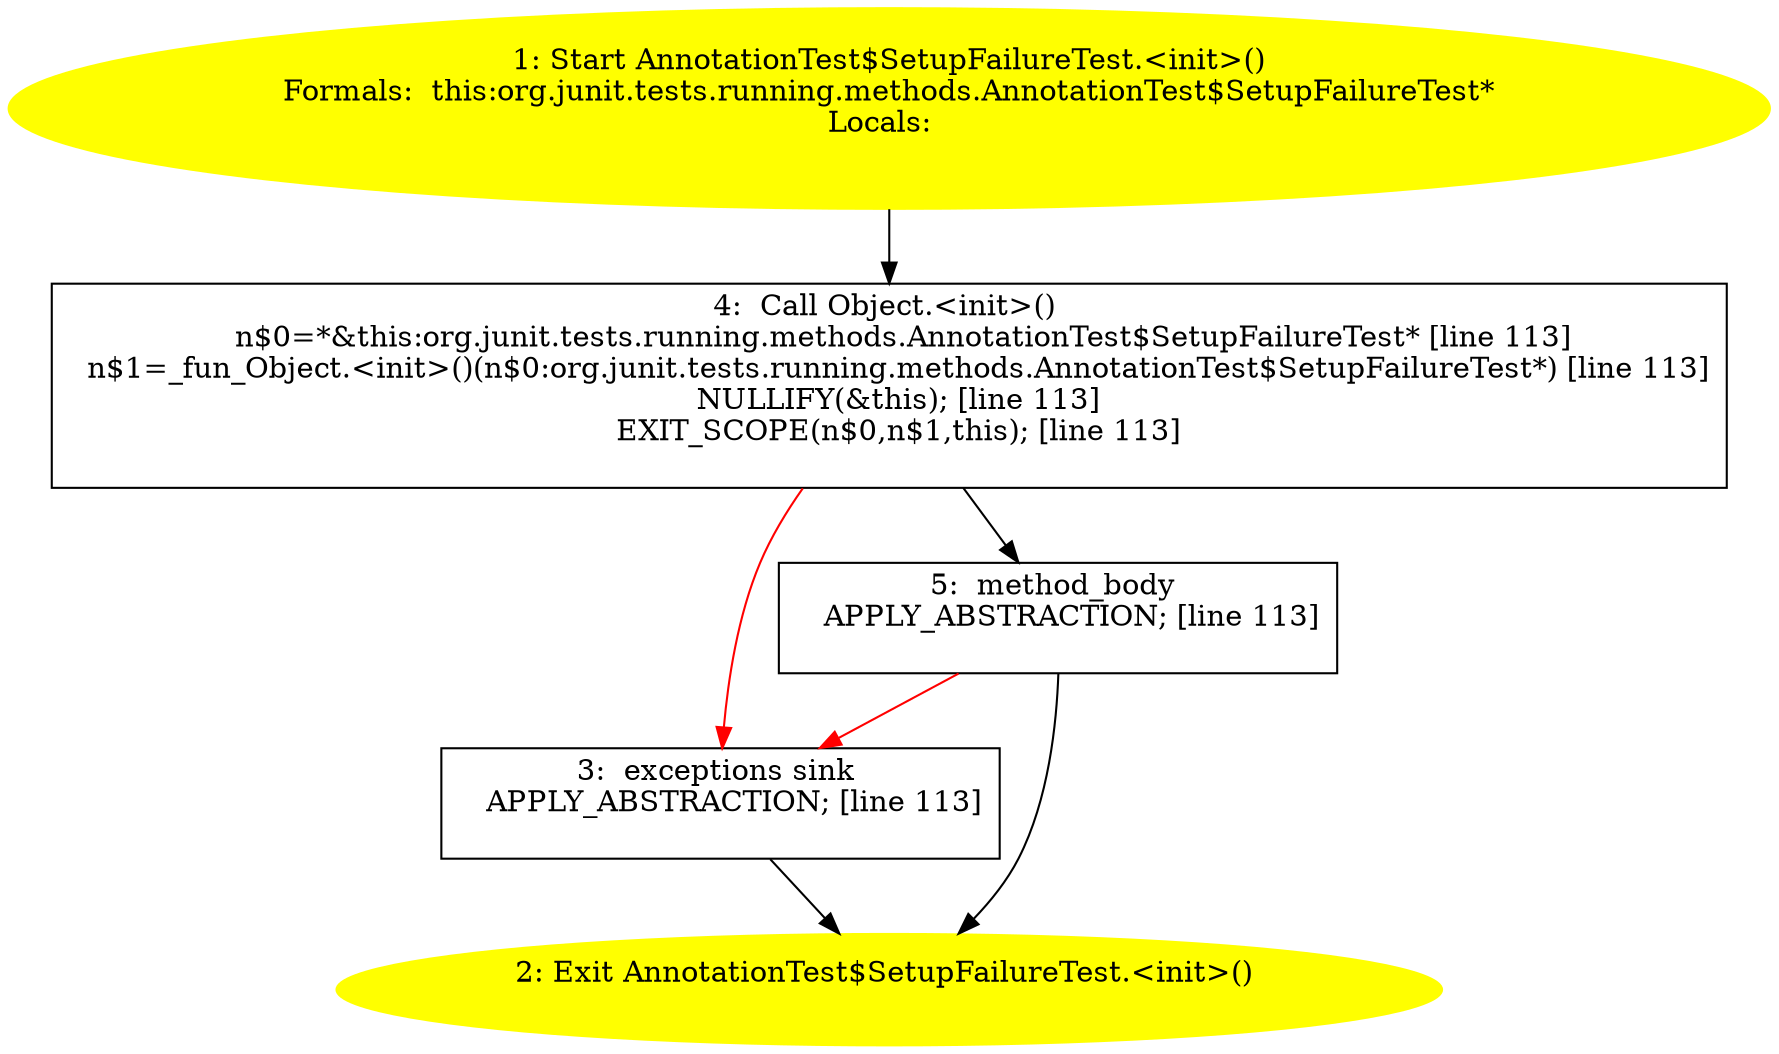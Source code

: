 /* @generated */
digraph cfg {
"org.junit.tests.running.methods.AnnotationTest$SetupFailureTest.<init>().73d0f0874481eec33ea6ca591df913cb_1" [label="1: Start AnnotationTest$SetupFailureTest.<init>()\nFormals:  this:org.junit.tests.running.methods.AnnotationTest$SetupFailureTest*\nLocals:  \n  " color=yellow style=filled]
	

	 "org.junit.tests.running.methods.AnnotationTest$SetupFailureTest.<init>().73d0f0874481eec33ea6ca591df913cb_1" -> "org.junit.tests.running.methods.AnnotationTest$SetupFailureTest.<init>().73d0f0874481eec33ea6ca591df913cb_4" ;
"org.junit.tests.running.methods.AnnotationTest$SetupFailureTest.<init>().73d0f0874481eec33ea6ca591df913cb_2" [label="2: Exit AnnotationTest$SetupFailureTest.<init>() \n  " color=yellow style=filled]
	

"org.junit.tests.running.methods.AnnotationTest$SetupFailureTest.<init>().73d0f0874481eec33ea6ca591df913cb_3" [label="3:  exceptions sink \n   APPLY_ABSTRACTION; [line 113]\n " shape="box"]
	

	 "org.junit.tests.running.methods.AnnotationTest$SetupFailureTest.<init>().73d0f0874481eec33ea6ca591df913cb_3" -> "org.junit.tests.running.methods.AnnotationTest$SetupFailureTest.<init>().73d0f0874481eec33ea6ca591df913cb_2" ;
"org.junit.tests.running.methods.AnnotationTest$SetupFailureTest.<init>().73d0f0874481eec33ea6ca591df913cb_4" [label="4:  Call Object.<init>() \n   n$0=*&this:org.junit.tests.running.methods.AnnotationTest$SetupFailureTest* [line 113]\n  n$1=_fun_Object.<init>()(n$0:org.junit.tests.running.methods.AnnotationTest$SetupFailureTest*) [line 113]\n  NULLIFY(&this); [line 113]\n  EXIT_SCOPE(n$0,n$1,this); [line 113]\n " shape="box"]
	

	 "org.junit.tests.running.methods.AnnotationTest$SetupFailureTest.<init>().73d0f0874481eec33ea6ca591df913cb_4" -> "org.junit.tests.running.methods.AnnotationTest$SetupFailureTest.<init>().73d0f0874481eec33ea6ca591df913cb_5" ;
	 "org.junit.tests.running.methods.AnnotationTest$SetupFailureTest.<init>().73d0f0874481eec33ea6ca591df913cb_4" -> "org.junit.tests.running.methods.AnnotationTest$SetupFailureTest.<init>().73d0f0874481eec33ea6ca591df913cb_3" [color="red" ];
"org.junit.tests.running.methods.AnnotationTest$SetupFailureTest.<init>().73d0f0874481eec33ea6ca591df913cb_5" [label="5:  method_body \n   APPLY_ABSTRACTION; [line 113]\n " shape="box"]
	

	 "org.junit.tests.running.methods.AnnotationTest$SetupFailureTest.<init>().73d0f0874481eec33ea6ca591df913cb_5" -> "org.junit.tests.running.methods.AnnotationTest$SetupFailureTest.<init>().73d0f0874481eec33ea6ca591df913cb_2" ;
	 "org.junit.tests.running.methods.AnnotationTest$SetupFailureTest.<init>().73d0f0874481eec33ea6ca591df913cb_5" -> "org.junit.tests.running.methods.AnnotationTest$SetupFailureTest.<init>().73d0f0874481eec33ea6ca591df913cb_3" [color="red" ];
}
